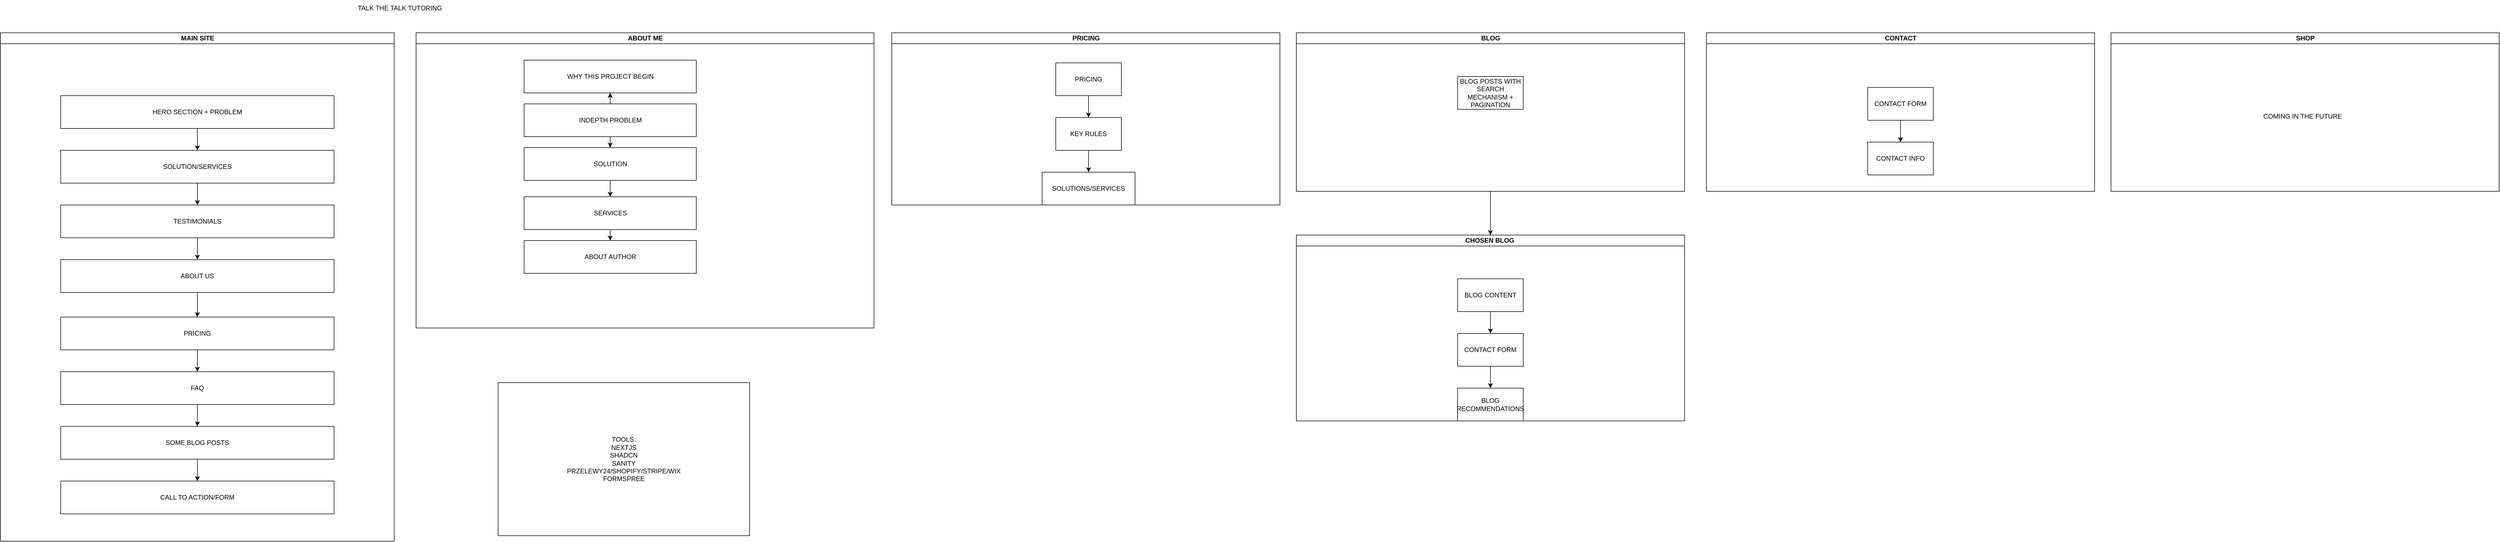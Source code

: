 <mxfile version="24.7.17">
  <diagram id="prtHgNgQTEPvFCAcTncT" name="Page-1">
    <mxGraphModel dx="1272" dy="807" grid="1" gridSize="10" guides="1" tooltips="1" connect="1" arrows="1" fold="1" page="1" pageScale="1" pageWidth="827" pageHeight="1169" math="0" shadow="0">
      <root>
        <mxCell id="0" />
        <mxCell id="1" parent="0" />
        <mxCell id="dNxyNK7c78bLwvsdeMH5-11" value="MAIN SITE" style="swimlane;html=1;startSize=20;horizontal=1;containerType=tree;glass=0;" parent="1" vertex="1">
          <mxGeometry x="40" y="80" width="720" height="930" as="geometry" />
        </mxCell>
        <mxCell id="TTwZ3pE_9iWZmGFRp8Mx-14" value="HERO SECTION + PROBLEM" style="rounded=0;whiteSpace=wrap;html=1;" parent="dNxyNK7c78bLwvsdeMH5-11" vertex="1">
          <mxGeometry x="110" y="115" width="500" height="60" as="geometry" />
        </mxCell>
        <mxCell id="TTwZ3pE_9iWZmGFRp8Mx-17" value="" style="edgeStyle=orthogonalEdgeStyle;rounded=0;orthogonalLoop=1;jettySize=auto;html=1;" parent="dNxyNK7c78bLwvsdeMH5-11" source="TTwZ3pE_9iWZmGFRp8Mx-14" target="TTwZ3pE_9iWZmGFRp8Mx-18" edge="1">
          <mxGeometry relative="1" as="geometry" />
        </mxCell>
        <mxCell id="TTwZ3pE_9iWZmGFRp8Mx-18" value="SOLUTION/SERVICES" style="rounded=0;whiteSpace=wrap;html=1;" parent="dNxyNK7c78bLwvsdeMH5-11" vertex="1">
          <mxGeometry x="110" y="215" width="500" height="60" as="geometry" />
        </mxCell>
        <mxCell id="TTwZ3pE_9iWZmGFRp8Mx-19" value="" style="edgeStyle=orthogonalEdgeStyle;rounded=0;orthogonalLoop=1;jettySize=auto;html=1;" parent="dNxyNK7c78bLwvsdeMH5-11" source="TTwZ3pE_9iWZmGFRp8Mx-18" target="TTwZ3pE_9iWZmGFRp8Mx-20" edge="1">
          <mxGeometry relative="1" as="geometry">
            <mxPoint x="400" y="255" as="sourcePoint" />
          </mxGeometry>
        </mxCell>
        <mxCell id="TTwZ3pE_9iWZmGFRp8Mx-20" value="TESTIMONIALS" style="rounded=0;whiteSpace=wrap;html=1;" parent="dNxyNK7c78bLwvsdeMH5-11" vertex="1">
          <mxGeometry x="110" y="315" width="500" height="60" as="geometry" />
        </mxCell>
        <mxCell id="TTwZ3pE_9iWZmGFRp8Mx-21" value="" style="edgeStyle=orthogonalEdgeStyle;rounded=0;orthogonalLoop=1;jettySize=auto;html=1;" parent="dNxyNK7c78bLwvsdeMH5-11" source="TTwZ3pE_9iWZmGFRp8Mx-20" target="TTwZ3pE_9iWZmGFRp8Mx-22" edge="1">
          <mxGeometry relative="1" as="geometry">
            <mxPoint x="400" y="355" as="sourcePoint" />
          </mxGeometry>
        </mxCell>
        <mxCell id="TTwZ3pE_9iWZmGFRp8Mx-22" value="ABOUT US" style="rounded=0;whiteSpace=wrap;html=1;" parent="dNxyNK7c78bLwvsdeMH5-11" vertex="1">
          <mxGeometry x="110" y="415" width="500" height="60" as="geometry" />
        </mxCell>
        <mxCell id="TTwZ3pE_9iWZmGFRp8Mx-23" value="" style="edgeStyle=orthogonalEdgeStyle;rounded=0;orthogonalLoop=1;jettySize=auto;html=1;" parent="dNxyNK7c78bLwvsdeMH5-11" source="TTwZ3pE_9iWZmGFRp8Mx-22" target="TTwZ3pE_9iWZmGFRp8Mx-24" edge="1">
          <mxGeometry relative="1" as="geometry">
            <mxPoint x="400" y="455" as="sourcePoint" />
          </mxGeometry>
        </mxCell>
        <mxCell id="TTwZ3pE_9iWZmGFRp8Mx-24" value="FAQ" style="rounded=0;whiteSpace=wrap;html=1;" parent="dNxyNK7c78bLwvsdeMH5-11" vertex="1">
          <mxGeometry x="110" y="620" width="500" height="60" as="geometry" />
        </mxCell>
        <mxCell id="TTwZ3pE_9iWZmGFRp8Mx-25" value="" style="edgeStyle=orthogonalEdgeStyle;rounded=0;orthogonalLoop=1;jettySize=auto;html=1;" parent="dNxyNK7c78bLwvsdeMH5-11" source="TTwZ3pE_9iWZmGFRp8Mx-24" target="TTwZ3pE_9iWZmGFRp8Mx-26" edge="1">
          <mxGeometry relative="1" as="geometry">
            <mxPoint x="400" y="555" as="sourcePoint" />
          </mxGeometry>
        </mxCell>
        <mxCell id="TTwZ3pE_9iWZmGFRp8Mx-26" value="SOME BLOG POSTS" style="rounded=0;whiteSpace=wrap;html=1;" parent="dNxyNK7c78bLwvsdeMH5-11" vertex="1">
          <mxGeometry x="110" y="720" width="500" height="60" as="geometry" />
        </mxCell>
        <mxCell id="TTwZ3pE_9iWZmGFRp8Mx-29" value="" style="edgeStyle=orthogonalEdgeStyle;rounded=0;orthogonalLoop=1;jettySize=auto;html=1;" parent="dNxyNK7c78bLwvsdeMH5-11" source="TTwZ3pE_9iWZmGFRp8Mx-22" target="TTwZ3pE_9iWZmGFRp8Mx-30" edge="1">
          <mxGeometry relative="1" as="geometry">
            <mxPoint y="455" as="sourcePoint" />
          </mxGeometry>
        </mxCell>
        <mxCell id="TTwZ3pE_9iWZmGFRp8Mx-30" value="PRICING" style="rounded=0;whiteSpace=wrap;html=1;" parent="dNxyNK7c78bLwvsdeMH5-11" vertex="1">
          <mxGeometry x="110" y="520" width="500" height="60" as="geometry" />
        </mxCell>
        <mxCell id="TTwZ3pE_9iWZmGFRp8Mx-31" value="" style="edgeStyle=orthogonalEdgeStyle;rounded=0;orthogonalLoop=1;jettySize=auto;html=1;" parent="dNxyNK7c78bLwvsdeMH5-11" source="TTwZ3pE_9iWZmGFRp8Mx-26" target="TTwZ3pE_9iWZmGFRp8Mx-32" edge="1">
          <mxGeometry relative="1" as="geometry">
            <mxPoint y="760" as="sourcePoint" />
          </mxGeometry>
        </mxCell>
        <mxCell id="TTwZ3pE_9iWZmGFRp8Mx-32" value="CALL TO ACTION/FORM" style="rounded=0;whiteSpace=wrap;html=1;" parent="dNxyNK7c78bLwvsdeMH5-11" vertex="1">
          <mxGeometry x="110" y="820" width="500" height="60" as="geometry" />
        </mxCell>
        <mxCell id="TTwZ3pE_9iWZmGFRp8Mx-1" value="ABOUT ME" style="swimlane;html=1;startSize=20;horizontal=1;containerType=tree;glass=0;" parent="1" vertex="1">
          <mxGeometry x="800" y="80" width="837.5" height="540" as="geometry" />
        </mxCell>
        <mxCell id="TTwZ3pE_9iWZmGFRp8Mx-37" value="INDEPTH PROBLEM" style="rounded=0;whiteSpace=wrap;html=1;" parent="TTwZ3pE_9iWZmGFRp8Mx-1" vertex="1">
          <mxGeometry x="197.5" y="130" width="315" height="60" as="geometry" />
        </mxCell>
        <mxCell id="TTwZ3pE_9iWZmGFRp8Mx-38" value="" style="edgeStyle=orthogonalEdgeStyle;rounded=0;orthogonalLoop=1;jettySize=auto;html=1;" parent="TTwZ3pE_9iWZmGFRp8Mx-1" source="TTwZ3pE_9iWZmGFRp8Mx-37" target="TTwZ3pE_9iWZmGFRp8Mx-39" edge="1">
          <mxGeometry relative="1" as="geometry" />
        </mxCell>
        <mxCell id="TTwZ3pE_9iWZmGFRp8Mx-39" value="SOLUTION" style="rounded=0;whiteSpace=wrap;html=1;" parent="TTwZ3pE_9iWZmGFRp8Mx-1" vertex="1">
          <mxGeometry x="197.5" y="210" width="315" height="60" as="geometry" />
        </mxCell>
        <mxCell id="TTwZ3pE_9iWZmGFRp8Mx-40" value="" style="edgeStyle=orthogonalEdgeStyle;rounded=0;orthogonalLoop=1;jettySize=auto;html=1;" parent="TTwZ3pE_9iWZmGFRp8Mx-1" source="TTwZ3pE_9iWZmGFRp8Mx-39" target="TTwZ3pE_9iWZmGFRp8Mx-41" edge="1">
          <mxGeometry relative="1" as="geometry">
            <mxPoint x="1155" y="220" as="sourcePoint" />
          </mxGeometry>
        </mxCell>
        <mxCell id="TTwZ3pE_9iWZmGFRp8Mx-41" value="SERVICES" style="rounded=0;whiteSpace=wrap;html=1;" parent="TTwZ3pE_9iWZmGFRp8Mx-1" vertex="1">
          <mxGeometry x="197.5" y="300" width="315" height="60" as="geometry" />
        </mxCell>
        <mxCell id="TTwZ3pE_9iWZmGFRp8Mx-42" value="" style="edgeStyle=orthogonalEdgeStyle;rounded=0;orthogonalLoop=1;jettySize=auto;html=1;" parent="TTwZ3pE_9iWZmGFRp8Mx-1" source="TTwZ3pE_9iWZmGFRp8Mx-41" target="TTwZ3pE_9iWZmGFRp8Mx-43" edge="1">
          <mxGeometry relative="1" as="geometry">
            <mxPoint x="1155" y="320" as="sourcePoint" />
          </mxGeometry>
        </mxCell>
        <mxCell id="TTwZ3pE_9iWZmGFRp8Mx-43" value="ABOUT AUTHOR" style="rounded=0;whiteSpace=wrap;html=1;" parent="TTwZ3pE_9iWZmGFRp8Mx-1" vertex="1">
          <mxGeometry x="197.5" y="380" width="315" height="60" as="geometry" />
        </mxCell>
        <mxCell id="TTwZ3pE_9iWZmGFRp8Mx-44" value="" style="edgeStyle=orthogonalEdgeStyle;rounded=0;orthogonalLoop=1;jettySize=auto;html=1;" parent="TTwZ3pE_9iWZmGFRp8Mx-1" source="TTwZ3pE_9iWZmGFRp8Mx-37" target="TTwZ3pE_9iWZmGFRp8Mx-45" edge="1">
          <mxGeometry relative="1" as="geometry" />
        </mxCell>
        <mxCell id="TTwZ3pE_9iWZmGFRp8Mx-45" value="WHY THIS PROJECT BEGIN" style="rounded=0;whiteSpace=wrap;html=1;" parent="TTwZ3pE_9iWZmGFRp8Mx-1" vertex="1">
          <mxGeometry x="197.5" y="50" width="315" height="60" as="geometry" />
        </mxCell>
        <mxCell id="TTwZ3pE_9iWZmGFRp8Mx-9" value="TALK THE TALK TUTORING" style="text;html=1;align=center;verticalAlign=middle;resizable=0;points=[];autosize=1;strokeColor=none;fillColor=none;" parent="1" vertex="1">
          <mxGeometry x="680" y="20" width="180" height="30" as="geometry" />
        </mxCell>
        <mxCell id="TTwZ3pE_9iWZmGFRp8Mx-10" value="PRICING" style="swimlane;html=1;startSize=20;horizontal=1;containerType=tree;glass=0;" parent="1" vertex="1">
          <mxGeometry x="1670" y="80" width="710" height="315" as="geometry" />
        </mxCell>
        <mxCell id="TTwZ3pE_9iWZmGFRp8Mx-52" value="PRICING" style="rounded=0;whiteSpace=wrap;html=1;" parent="TTwZ3pE_9iWZmGFRp8Mx-10" vertex="1">
          <mxGeometry x="300" y="55" width="120" height="60" as="geometry" />
        </mxCell>
        <mxCell id="TTwZ3pE_9iWZmGFRp8Mx-53" value="" style="edgeStyle=orthogonalEdgeStyle;rounded=0;orthogonalLoop=1;jettySize=auto;html=1;" parent="TTwZ3pE_9iWZmGFRp8Mx-10" source="TTwZ3pE_9iWZmGFRp8Mx-52" target="TTwZ3pE_9iWZmGFRp8Mx-54" edge="1">
          <mxGeometry relative="1" as="geometry" />
        </mxCell>
        <mxCell id="TTwZ3pE_9iWZmGFRp8Mx-54" value="KEY RULES" style="rounded=0;whiteSpace=wrap;html=1;" parent="TTwZ3pE_9iWZmGFRp8Mx-10" vertex="1">
          <mxGeometry x="300" y="155" width="120" height="60" as="geometry" />
        </mxCell>
        <mxCell id="TTwZ3pE_9iWZmGFRp8Mx-55" value="" style="edgeStyle=orthogonalEdgeStyle;rounded=0;orthogonalLoop=1;jettySize=auto;html=1;" parent="TTwZ3pE_9iWZmGFRp8Mx-10" source="TTwZ3pE_9iWZmGFRp8Mx-54" target="TTwZ3pE_9iWZmGFRp8Mx-56" edge="1">
          <mxGeometry relative="1" as="geometry">
            <mxPoint x="2030" y="195" as="sourcePoint" />
          </mxGeometry>
        </mxCell>
        <mxCell id="TTwZ3pE_9iWZmGFRp8Mx-56" value="SOLUTIONS/SERVICES" style="rounded=0;whiteSpace=wrap;html=1;" parent="TTwZ3pE_9iWZmGFRp8Mx-10" vertex="1">
          <mxGeometry x="275" y="255" width="170" height="60" as="geometry" />
        </mxCell>
        <mxCell id="TTwZ3pE_9iWZmGFRp8Mx-60" value="" style="edgeStyle=orthogonalEdgeStyle;rounded=0;orthogonalLoop=1;jettySize=auto;html=1;" parent="1" source="TTwZ3pE_9iWZmGFRp8Mx-11" target="TTwZ3pE_9iWZmGFRp8Mx-58" edge="1">
          <mxGeometry relative="1" as="geometry" />
        </mxCell>
        <mxCell id="TTwZ3pE_9iWZmGFRp8Mx-11" value="BLOG" style="swimlane;html=1;startSize=20;horizontal=1;containerType=tree;glass=0;" parent="1" vertex="1">
          <mxGeometry x="2410" y="80" width="710" height="290" as="geometry" />
        </mxCell>
        <mxCell id="TTwZ3pE_9iWZmGFRp8Mx-57" value="BLOG POSTS WITH SEARCH MECHANISM + PAGINATION" style="rounded=0;whiteSpace=wrap;html=1;" parent="TTwZ3pE_9iWZmGFRp8Mx-11" vertex="1">
          <mxGeometry x="295" y="80" width="120" height="60" as="geometry" />
        </mxCell>
        <mxCell id="TTwZ3pE_9iWZmGFRp8Mx-12" value="CONTACT" style="swimlane;html=1;startSize=20;horizontal=1;containerType=tree;glass=0;" parent="1" vertex="1">
          <mxGeometry x="3160" y="80" width="710" height="290" as="geometry" />
        </mxCell>
        <mxCell id="TTwZ3pE_9iWZmGFRp8Mx-34" value="CONTACT FORM" style="rounded=0;whiteSpace=wrap;html=1;" parent="TTwZ3pE_9iWZmGFRp8Mx-12" vertex="1">
          <mxGeometry x="295" y="100" width="120" height="60" as="geometry" />
        </mxCell>
        <mxCell id="TTwZ3pE_9iWZmGFRp8Mx-35" value="" style="edgeStyle=orthogonalEdgeStyle;rounded=0;orthogonalLoop=1;jettySize=auto;html=1;" parent="TTwZ3pE_9iWZmGFRp8Mx-12" source="TTwZ3pE_9iWZmGFRp8Mx-34" target="TTwZ3pE_9iWZmGFRp8Mx-36" edge="1">
          <mxGeometry relative="1" as="geometry" />
        </mxCell>
        <mxCell id="TTwZ3pE_9iWZmGFRp8Mx-36" value="CONTACT INFO" style="rounded=0;whiteSpace=wrap;html=1;" parent="TTwZ3pE_9iWZmGFRp8Mx-12" vertex="1">
          <mxGeometry x="295" y="200" width="120" height="60" as="geometry" />
        </mxCell>
        <mxCell id="TTwZ3pE_9iWZmGFRp8Mx-13" value="SHOP" style="swimlane;html=1;startSize=20;horizontal=1;containerType=tree;glass=0;" parent="1" vertex="1">
          <mxGeometry x="3900" y="80" width="710" height="290" as="geometry" />
        </mxCell>
        <mxCell id="TTwZ3pE_9iWZmGFRp8Mx-58" value="CHOSEN BLOG&amp;nbsp;" style="swimlane;html=1;startSize=20;horizontal=1;containerType=tree;glass=0;" parent="1" vertex="1">
          <mxGeometry x="2410" y="450" width="710" height="340" as="geometry" />
        </mxCell>
        <mxCell id="TTwZ3pE_9iWZmGFRp8Mx-59" value="BLOG CONTENT" style="rounded=0;whiteSpace=wrap;html=1;" parent="TTwZ3pE_9iWZmGFRp8Mx-58" vertex="1">
          <mxGeometry x="295" y="80" width="120" height="60" as="geometry" />
        </mxCell>
        <mxCell id="TTwZ3pE_9iWZmGFRp8Mx-61" value="" style="edgeStyle=orthogonalEdgeStyle;rounded=0;orthogonalLoop=1;jettySize=auto;html=1;" parent="TTwZ3pE_9iWZmGFRp8Mx-58" source="TTwZ3pE_9iWZmGFRp8Mx-59" target="TTwZ3pE_9iWZmGFRp8Mx-62" edge="1">
          <mxGeometry relative="1" as="geometry" />
        </mxCell>
        <mxCell id="TTwZ3pE_9iWZmGFRp8Mx-62" value="CONTACT FORM" style="rounded=0;whiteSpace=wrap;html=1;" parent="TTwZ3pE_9iWZmGFRp8Mx-58" vertex="1">
          <mxGeometry x="295" y="180" width="120" height="60" as="geometry" />
        </mxCell>
        <mxCell id="TTwZ3pE_9iWZmGFRp8Mx-65" value="" style="edgeStyle=orthogonalEdgeStyle;rounded=0;orthogonalLoop=1;jettySize=auto;html=1;" parent="TTwZ3pE_9iWZmGFRp8Mx-58" source="TTwZ3pE_9iWZmGFRp8Mx-62" target="TTwZ3pE_9iWZmGFRp8Mx-66" edge="1">
          <mxGeometry relative="1" as="geometry">
            <mxPoint x="2765" y="590" as="sourcePoint" />
          </mxGeometry>
        </mxCell>
        <mxCell id="TTwZ3pE_9iWZmGFRp8Mx-66" value="BLOG RECOMMENDATIONS" style="rounded=0;whiteSpace=wrap;html=1;" parent="TTwZ3pE_9iWZmGFRp8Mx-58" vertex="1">
          <mxGeometry x="295" y="280" width="120" height="60" as="geometry" />
        </mxCell>
        <mxCell id="TTwZ3pE_9iWZmGFRp8Mx-67" value="COMING IN THE FUTURE" style="text;html=1;align=center;verticalAlign=middle;resizable=0;points=[];autosize=1;strokeColor=none;fillColor=none;" parent="1" vertex="1">
          <mxGeometry x="4165" y="218" width="170" height="30" as="geometry" />
        </mxCell>
        <mxCell id="utGty1Iy4-QN_SOfobU6-1" value="TOOLS:&lt;div&gt;NEXTJS&lt;/div&gt;&lt;div&gt;SHADCN&lt;/div&gt;&lt;div&gt;SANITY&lt;/div&gt;&lt;div&gt;PRZELEWY24/SHOPIFY/STRIPE/WIX&lt;/div&gt;&lt;div&gt;FORMSPREE&lt;/div&gt;" style="rounded=0;whiteSpace=wrap;html=1;" vertex="1" parent="1">
          <mxGeometry x="950" y="720" width="460" height="280" as="geometry" />
        </mxCell>
      </root>
    </mxGraphModel>
  </diagram>
</mxfile>
